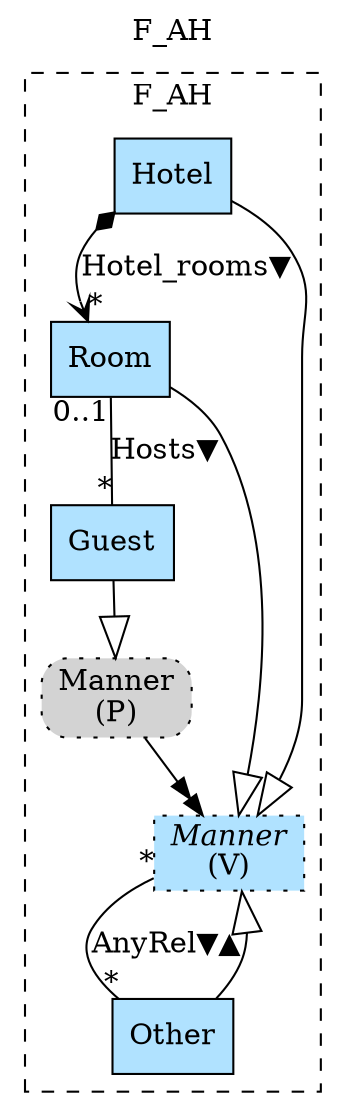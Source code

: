 digraph {graph[label=F_AH,labelloc=tl,labelfontsize=12];
subgraph cluster_F_AH{style=dashed;label=F_AH;
"Room"[shape=record,fillcolor=lightskyblue1,style = filled,label="Room"];
"Hotel"[shape=record,fillcolor=lightskyblue1,style = filled,label="Hotel"];
"Guest"[shape=record,fillcolor=lightskyblue1,style = filled,label="Guest"];
"PManner"[shape=box,fillcolor=lightgray,style ="rounded,filled,dotted",label=<Manner<br/>(P)>];
"Other"[shape=record,fillcolor=lightskyblue1,style = filled,label="Other"];
"Manner"[shape=record,fillcolor=lightskyblue1,style ="filled,dotted",label=<{<I>Manner</I><br/>(V)}>];

"Room"->"Guest"[label="Hosts▼",dir=none,taillabel="0..1",headlabel="*"];
"Hotel"->"Room"[label="Hotel_rooms▼",arrowhead=vee,arrowtail=diamond,dir=both,headlabel="*"];
"Manner"->"Other"[label="AnyRel▼▲",dir=none,taillabel="*",headlabel="*"];
"Room"->"Manner"[arrowhead=onormal,arrowsize=2.0];
"Hotel"->"Manner"[arrowhead=onormal,arrowsize=2.0];
"Guest"->"PManner"[arrowhead=onormal,arrowsize=2.0];
"Other"->"Manner"[arrowhead=onormal,arrowsize=2.0];

}
"PManner"->"Manner"[arrowhead=normalnormal];
}
